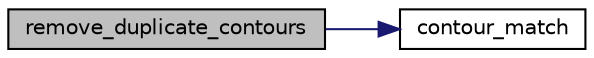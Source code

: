 digraph "remove_duplicate_contours"
{
  edge [fontname="Helvetica",fontsize="10",labelfontname="Helvetica",labelfontsize="10"];
  node [fontname="Helvetica",fontsize="10",shape=record];
  rankdir="LR";
  Node54 [label="remove_duplicate_contours",height=0.2,width=0.4,color="black", fillcolor="grey75", style="filled", fontcolor="black"];
  Node54 -> Node55 [color="midnightblue",fontsize="10",style="solid",fontname="Helvetica"];
  Node55 [label="contour_match",height=0.2,width=0.4,color="black", fillcolor="white", style="filled",URL="$_i_p__ledge__detect_8cpp.html#af8ca4ed76e884cceccddc13757ae3727"];
}
